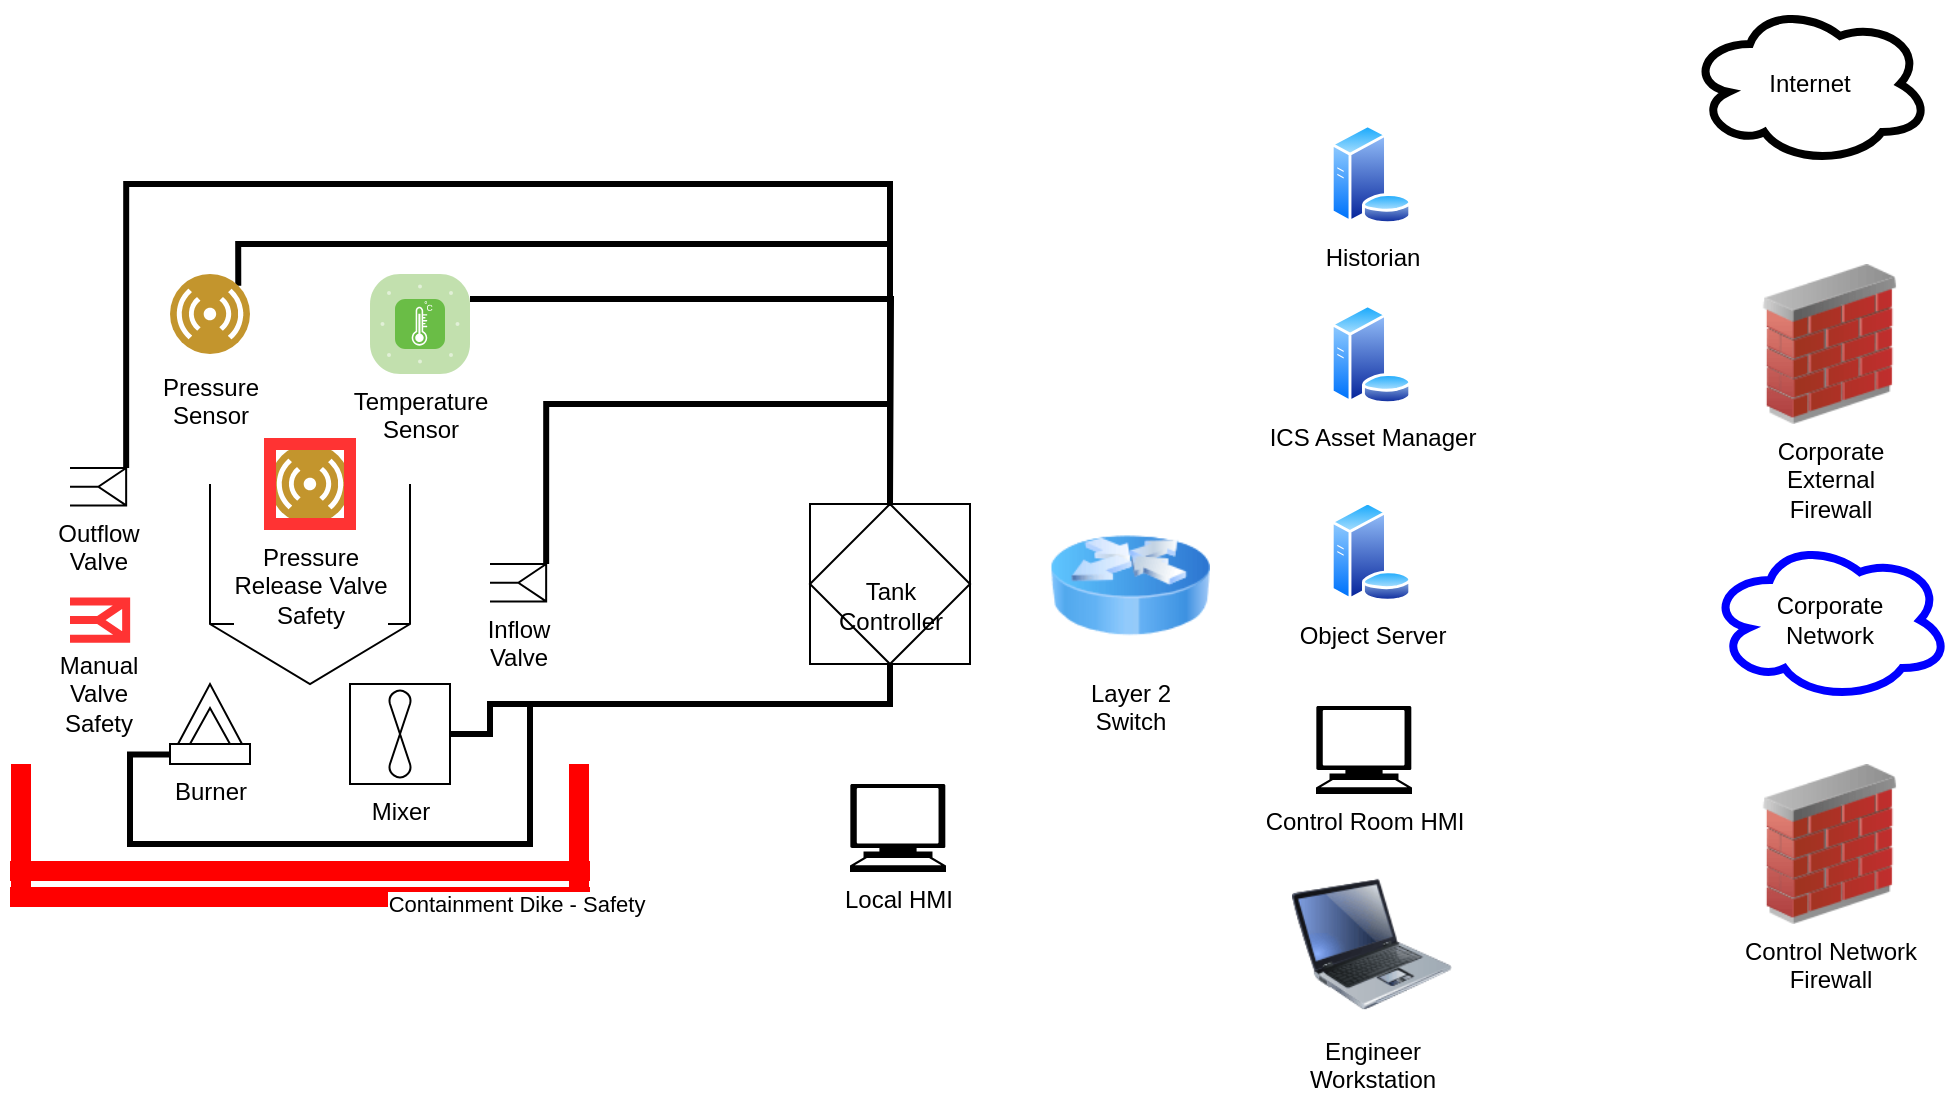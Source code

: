 <mxfile version="13.4.2" type="device" pages="2"><diagram name="Network-Soap" id="822b0af5-4adb-64df-f703-e8dfc1f81529"><mxGraphModel dx="1404" dy="681" grid="1" gridSize="10" guides="1" tooltips="1" connect="1" arrows="1" fold="1" page="1" pageScale="1" pageWidth="1100" pageHeight="850" background="#ffffff" math="0" shadow="0"><root><mxCell id="0"/><mxCell id="1" parent="0"/><mxCell id="_oNhd536tDGos1ZY3NWT-1" value="" style="shape=mxgraph.pid.vessels.container,_tank,_cistern_(bottom);html=1;align=center;verticalLabelPosition=bottom;verticalAlign=top;dashed=0;" vertex="1" parent="1"><mxGeometry x="160" y="270" width="100" height="100" as="geometry"/></mxCell><mxCell id="_oNhd536tDGos1ZY3NWT-2" value="&lt;table cellpadding=&quot;4&quot; cellspacing=&quot;0&quot; border=&quot;0&quot; style=&quot;font-size: 1em ; width: 100% ; height: 100%&quot;&gt;&lt;tbody&gt;&lt;tr&gt;&lt;td&gt;&lt;br&gt;&lt;/td&gt;&lt;/tr&gt;&lt;tr&gt;&lt;td&gt;Tank&lt;br&gt;Controller&lt;/td&gt;&lt;/tr&gt;&lt;/tbody&gt;&lt;/table&gt; " style="html=1;outlineConnect=0;align=center;dashed=0;aspect=fixed;shape=mxgraph.pid2inst.progLogCont;mounting=field" vertex="1" parent="1"><mxGeometry x="460" y="280" width="80" height="80" as="geometry"/></mxCell><mxCell id="_oNhd536tDGos1ZY3NWT-28" style="edgeStyle=orthogonalEdgeStyle;rounded=0;orthogonalLoop=1;jettySize=auto;html=1;exitX=1;exitY=0.5;exitDx=0;exitDy=0;exitPerimeter=0;endArrow=none;endFill=0;strokeColor=#000000;strokeWidth=3;" edge="1" parent="1" source="_oNhd536tDGos1ZY3NWT-3"><mxGeometry relative="1" as="geometry"><mxPoint x="500" y="360" as="targetPoint"/><Array as="points"><mxPoint x="300" y="395"/><mxPoint x="300" y="380"/><mxPoint x="500" y="380"/></Array></mxGeometry></mxCell><mxCell id="_oNhd536tDGos1ZY3NWT-3" value="Mixer" style="verticalLabelPosition=bottom;align=center;outlineConnect=0;dashed=0;html=1;verticalAlign=top;shape=mxgraph.pid.flow_sensors.turbine;" vertex="1" parent="1"><mxGeometry x="230" y="370" width="50" height="50" as="geometry"/></mxCell><mxCell id="_oNhd536tDGos1ZY3NWT-25" style="edgeStyle=orthogonalEdgeStyle;rounded=0;orthogonalLoop=1;jettySize=auto;html=1;exitX=1;exitY=0.25;exitDx=0;exitDy=0;exitPerimeter=0;endArrow=none;endFill=0;strokeColor=#000000;strokeWidth=3;" edge="1" parent="1" source="_oNhd536tDGos1ZY3NWT-5"><mxGeometry relative="1" as="geometry"><mxPoint x="500" y="280" as="targetPoint"/></mxGeometry></mxCell><mxCell id="_oNhd536tDGos1ZY3NWT-5" value="Temperature&lt;br&gt;Sensor" style="verticalLabelPosition=bottom;html=1;fillColor=#6ABD46;strokeColor=#ffffff;verticalAlign=top;align=center;points=[[0.085,0.085,0],[0.915,0.085,0],[0.915,0.915,0],[0.085,0.915,0],[0.25,0,0],[0.5,0,0],[0.75,0,0],[1,0.25,0],[1,0.5,0],[1,0.75,0],[0.75,1,0],[0.5,1,0],[0.25,1,0],[0,0.75,0],[0,0.5,0],[0,0.25,0]];pointerEvents=1;shape=mxgraph.cisco_safe.compositeIcon;bgIcon=mxgraph.cisco_safe.architecture.generic_appliance;resIcon=mxgraph.cisco_safe.architecture.sensor;" vertex="1" parent="1"><mxGeometry x="240" y="165" width="50" height="50" as="geometry"/></mxCell><mxCell id="_oNhd536tDGos1ZY3NWT-27" style="edgeStyle=orthogonalEdgeStyle;rounded=0;orthogonalLoop=1;jettySize=auto;html=1;exitX=0;exitY=0.88;exitDx=0;exitDy=0;exitPerimeter=0;entryX=0.5;entryY=1;entryDx=0;entryDy=0;endArrow=none;endFill=0;strokeColor=#000000;strokeWidth=3;" edge="1" parent="1" source="_oNhd536tDGos1ZY3NWT-7" target="_oNhd536tDGos1ZY3NWT-2"><mxGeometry relative="1" as="geometry"><Array as="points"><mxPoint x="120" y="405"/><mxPoint x="120" y="450"/><mxPoint x="320" y="450"/><mxPoint x="320" y="380"/><mxPoint x="500" y="380"/></Array></mxGeometry></mxCell><mxCell id="_oNhd536tDGos1ZY3NWT-7" value="Burner" style="verticalLabelPosition=bottom;outlineConnect=0;align=center;dashed=0;html=1;verticalAlign=top;shape=mxgraph.pid.misc.firing_system,_burner;" vertex="1" parent="1"><mxGeometry x="140" y="370" width="40" height="40" as="geometry"/></mxCell><mxCell id="_oNhd536tDGos1ZY3NWT-26" style="edgeStyle=orthogonalEdgeStyle;rounded=0;orthogonalLoop=1;jettySize=auto;html=1;exitX=1;exitY=0;exitDx=0;exitDy=0;endArrow=none;endFill=0;strokeColor=#000000;strokeWidth=3;" edge="1" parent="1" source="_oNhd536tDGos1ZY3NWT-8"><mxGeometry relative="1" as="geometry"><mxPoint x="500" y="280" as="targetPoint"/><Array as="points"><mxPoint x="174" y="150"/><mxPoint x="500" y="150"/></Array></mxGeometry></mxCell><mxCell id="_oNhd536tDGos1ZY3NWT-8" value="&lt;font color=&quot;#000000&quot;&gt;Pressure&lt;br&gt;Sensor&lt;br&gt;&lt;/font&gt;" style="aspect=fixed;perimeter=ellipsePerimeter;html=1;align=center;shadow=0;dashed=0;fontColor=#4277BB;labelBackgroundColor=#ffffff;fontSize=12;spacingTop=3;image;image=img/lib/ibm/users/sensor.svg;" vertex="1" parent="1"><mxGeometry x="140" y="165" width="40" height="40" as="geometry"/></mxCell><mxCell id="_oNhd536tDGos1ZY3NWT-23" style="edgeStyle=orthogonalEdgeStyle;rounded=0;orthogonalLoop=1;jettySize=auto;html=1;exitX=1;exitY=0;exitDx=0;exitDy=0;exitPerimeter=0;entryX=0.5;entryY=0;entryDx=0;entryDy=0;strokeWidth=3;endArrow=none;endFill=0;" edge="1" parent="1" source="_oNhd536tDGos1ZY3NWT-9" target="_oNhd536tDGos1ZY3NWT-2"><mxGeometry relative="1" as="geometry"><Array as="points"><mxPoint x="118" y="120"/><mxPoint x="500" y="120"/></Array></mxGeometry></mxCell><mxCell id="_oNhd536tDGos1ZY3NWT-9" value="Outflow&lt;br&gt;Valve" style="verticalLabelPosition=bottom;aspect=fixed;html=1;verticalAlign=top;strokeColor=#000000;fillColor=#000000;align=center;outlineConnect=0;shape=mxgraph.fluid_power.x10080;points=[[0,0,0],[0,0.5,0],[0,1,0],[1,0,0],[1,0.5,0],[1,1,0]]" vertex="1" parent="1"><mxGeometry x="90" y="262" width="28.08" height="18.7" as="geometry"/></mxCell><mxCell id="_oNhd536tDGos1ZY3NWT-24" style="edgeStyle=orthogonalEdgeStyle;rounded=0;orthogonalLoop=1;jettySize=auto;html=1;exitX=1;exitY=0;exitDx=0;exitDy=0;exitPerimeter=0;endArrow=none;endFill=0;strokeColor=#000000;strokeWidth=3;" edge="1" parent="1" source="_oNhd536tDGos1ZY3NWT-10"><mxGeometry relative="1" as="geometry"><mxPoint x="500" y="280" as="targetPoint"/><Array as="points"><mxPoint x="328" y="230"/><mxPoint x="500" y="230"/></Array></mxGeometry></mxCell><mxCell id="_oNhd536tDGos1ZY3NWT-10" value="Inflow&lt;br&gt;Valve" style="verticalLabelPosition=bottom;aspect=fixed;html=1;verticalAlign=top;strokeColor=#000000;fillColor=#000000;align=center;outlineConnect=0;shape=mxgraph.fluid_power.x10080;points=[[0,0,0],[0,0.5,0],[0,1,0],[1,0,0],[1,0.5,0],[1,1,0]]" vertex="1" parent="1"><mxGeometry x="300" y="310" width="28.08" height="18.7" as="geometry"/></mxCell><mxCell id="_oNhd536tDGos1ZY3NWT-12" value="&lt;font color=&quot;#000000&quot;&gt;Pressure&lt;br&gt;Release Valve&lt;br&gt;Safety&lt;br&gt;&lt;/font&gt;" style="aspect=fixed;perimeter=ellipsePerimeter;html=1;align=center;shadow=0;dashed=0;fontColor=#4277BB;labelBackgroundColor=#ffffff;fontSize=12;spacingTop=3;image;image=img/lib/ibm/users/sensor.svg;strokeWidth=6;imageBorder=#FF3333;" vertex="1" parent="1"><mxGeometry x="190" y="250" width="40" height="40" as="geometry"/></mxCell><mxCell id="_oNhd536tDGos1ZY3NWT-20" value="" style="group" vertex="1" connectable="0" parent="1"><mxGeometry x="60" y="410" width="290" height="70" as="geometry"/></mxCell><mxCell id="_oNhd536tDGos1ZY3NWT-18" value="" style="shape=link;html=1;width=270;strokeWidth=10;strokeColor=#FF0000;" edge="1" parent="_oNhd536tDGos1ZY3NWT-20"><mxGeometry width="100" relative="1" as="geometry"><mxPoint x="145" y="70" as="sourcePoint"/><mxPoint x="145" as="targetPoint"/></mxGeometry></mxCell><mxCell id="_oNhd536tDGos1ZY3NWT-19" value="" style="shape=link;html=1;strokeColor=#FF0000;strokeWidth=10;" edge="1" parent="_oNhd536tDGos1ZY3NWT-20"><mxGeometry width="100" relative="1" as="geometry"><mxPoint y="60" as="sourcePoint"/><mxPoint x="290" y="60" as="targetPoint"/></mxGeometry></mxCell><mxCell id="_oNhd536tDGos1ZY3NWT-21" value="Containment Dike - Safety" style="edgeLabel;html=1;align=center;verticalAlign=middle;resizable=0;points=[];" vertex="1" connectable="0" parent="_oNhd536tDGos1ZY3NWT-19"><mxGeometry x="0.745" y="-10" relative="1" as="geometry"><mxPoint as="offset"/></mxGeometry></mxCell><mxCell id="_oNhd536tDGos1ZY3NWT-29" value="Manual&lt;br&gt;Valve&lt;br&gt;Safety" style="verticalLabelPosition=bottom;aspect=fixed;html=1;verticalAlign=top;fillColor=#000000;align=center;outlineConnect=0;shape=mxgraph.fluid_power.x10080;points=[[0,0,0],[0,0.5,0],[0,1,0],[1,0,0],[1,0.5,0],[1,1,0]];strokeWidth=4;strokeColor=#FF3333;" vertex="1" parent="1"><mxGeometry x="90" y="328.7" width="28.08" height="18.7" as="geometry"/></mxCell><mxCell id="_oNhd536tDGos1ZY3NWT-32" value="Historian" style="aspect=fixed;perimeter=ellipsePerimeter;html=1;align=center;shadow=0;dashed=0;spacingTop=3;image;image=img/lib/active_directory/database_server.svg;strokeColor=#FF3333;strokeWidth=4;" vertex="1" parent="1"><mxGeometry x="720" y="90" width="41" height="50" as="geometry"/></mxCell><mxCell id="_oNhd536tDGos1ZY3NWT-33" value="ICS Asset Manager" style="aspect=fixed;perimeter=ellipsePerimeter;html=1;align=center;shadow=0;dashed=0;spacingTop=3;image;image=img/lib/active_directory/database_server.svg;strokeColor=#FF3333;strokeWidth=4;" vertex="1" parent="1"><mxGeometry x="720" y="180" width="41" height="50" as="geometry"/></mxCell><mxCell id="_oNhd536tDGos1ZY3NWT-35" value="Object Server" style="aspect=fixed;perimeter=ellipsePerimeter;html=1;align=center;shadow=0;dashed=0;spacingTop=3;image;image=img/lib/active_directory/database_server.svg;strokeColor=#FF3333;strokeWidth=4;" vertex="1" parent="1"><mxGeometry x="720" y="278.7" width="41" height="50" as="geometry"/></mxCell><mxCell id="_oNhd536tDGos1ZY3NWT-36" value="Local HMI" style="shape=mxgraph.signs.tech.computer;html=1;fillColor=#000000;strokeColor=none;verticalLabelPosition=bottom;verticalAlign=top;align=center;" vertex="1" parent="1"><mxGeometry x="480" y="420" width="48" height="44" as="geometry"/></mxCell><mxCell id="_oNhd536tDGos1ZY3NWT-38" value="Control Room HMI" style="shape=mxgraph.signs.tech.computer;html=1;fillColor=#000000;strokeColor=none;verticalLabelPosition=bottom;verticalAlign=top;align=center;" vertex="1" parent="1"><mxGeometry x="713" y="381" width="48" height="44" as="geometry"/></mxCell><mxCell id="_oNhd536tDGos1ZY3NWT-41" value="Engineer&lt;br&gt;Workstation" style="image;html=1;image=img/lib/clip_art/computers/Laptop_128x128.png;strokeColor=#FF3333;strokeWidth=4;" vertex="1" parent="1"><mxGeometry x="701" y="460" width="80" height="80" as="geometry"/></mxCell><mxCell id="_oNhd536tDGos1ZY3NWT-42" value="Control Network&lt;br&gt;Firewall" style="image;html=1;image=img/lib/clip_art/networking/Firewall_02_128x128.png;strokeColor=#FF3333;strokeWidth=4;" vertex="1" parent="1"><mxGeometry x="930" y="410" width="80" height="80" as="geometry"/></mxCell><mxCell id="_oNhd536tDGos1ZY3NWT-43" value="Corporate&lt;br&gt;Network" style="ellipse;shape=cloud;whiteSpace=wrap;html=1;strokeWidth=4;strokeColor=#0000FF;" vertex="1" parent="1"><mxGeometry x="910" y="298.05" width="120" height="80" as="geometry"/></mxCell><mxCell id="_oNhd536tDGos1ZY3NWT-44" value="Internet" style="ellipse;shape=cloud;whiteSpace=wrap;html=1;strokeWidth=4;" vertex="1" parent="1"><mxGeometry x="900" y="30" width="120" height="80" as="geometry"/></mxCell><mxCell id="_oNhd536tDGos1ZY3NWT-45" value="Corporate&lt;br&gt;External&lt;br&gt;Firewall" style="image;html=1;image=img/lib/clip_art/networking/Firewall_02_128x128.png;strokeColor=#FF3333;strokeWidth=4;" vertex="1" parent="1"><mxGeometry x="930" y="160" width="80" height="80" as="geometry"/></mxCell><mxCell id="_oNhd536tDGos1ZY3NWT-47" value="Layer 2&lt;br&gt;Switch" style="image;html=1;image=img/lib/clip_art/networking/Router_Icon_128x128.png;strokeColor=#000000;strokeWidth=4;" vertex="1" parent="1"><mxGeometry x="580" y="280.7" width="80" height="80" as="geometry"/></mxCell></root></mxGraphModel></diagram><diagram id="c0EHLuyvYlGV95nPKH57" name="ScenarioMap"><mxGraphModel dx="1404" dy="681" grid="1" gridSize="10" guides="1" tooltips="1" connect="1" arrows="1" fold="1" page="1" pageScale="1" pageWidth="850" pageHeight="1100" math="0" shadow="0"><root><mxCell id="x5tpKMG6DLbG5lDIL_rV-0"/><mxCell id="x5tpKMG6DLbG5lDIL_rV-1" parent="x5tpKMG6DLbG5lDIL_rV-0"/></root></mxGraphModel></diagram></mxfile>